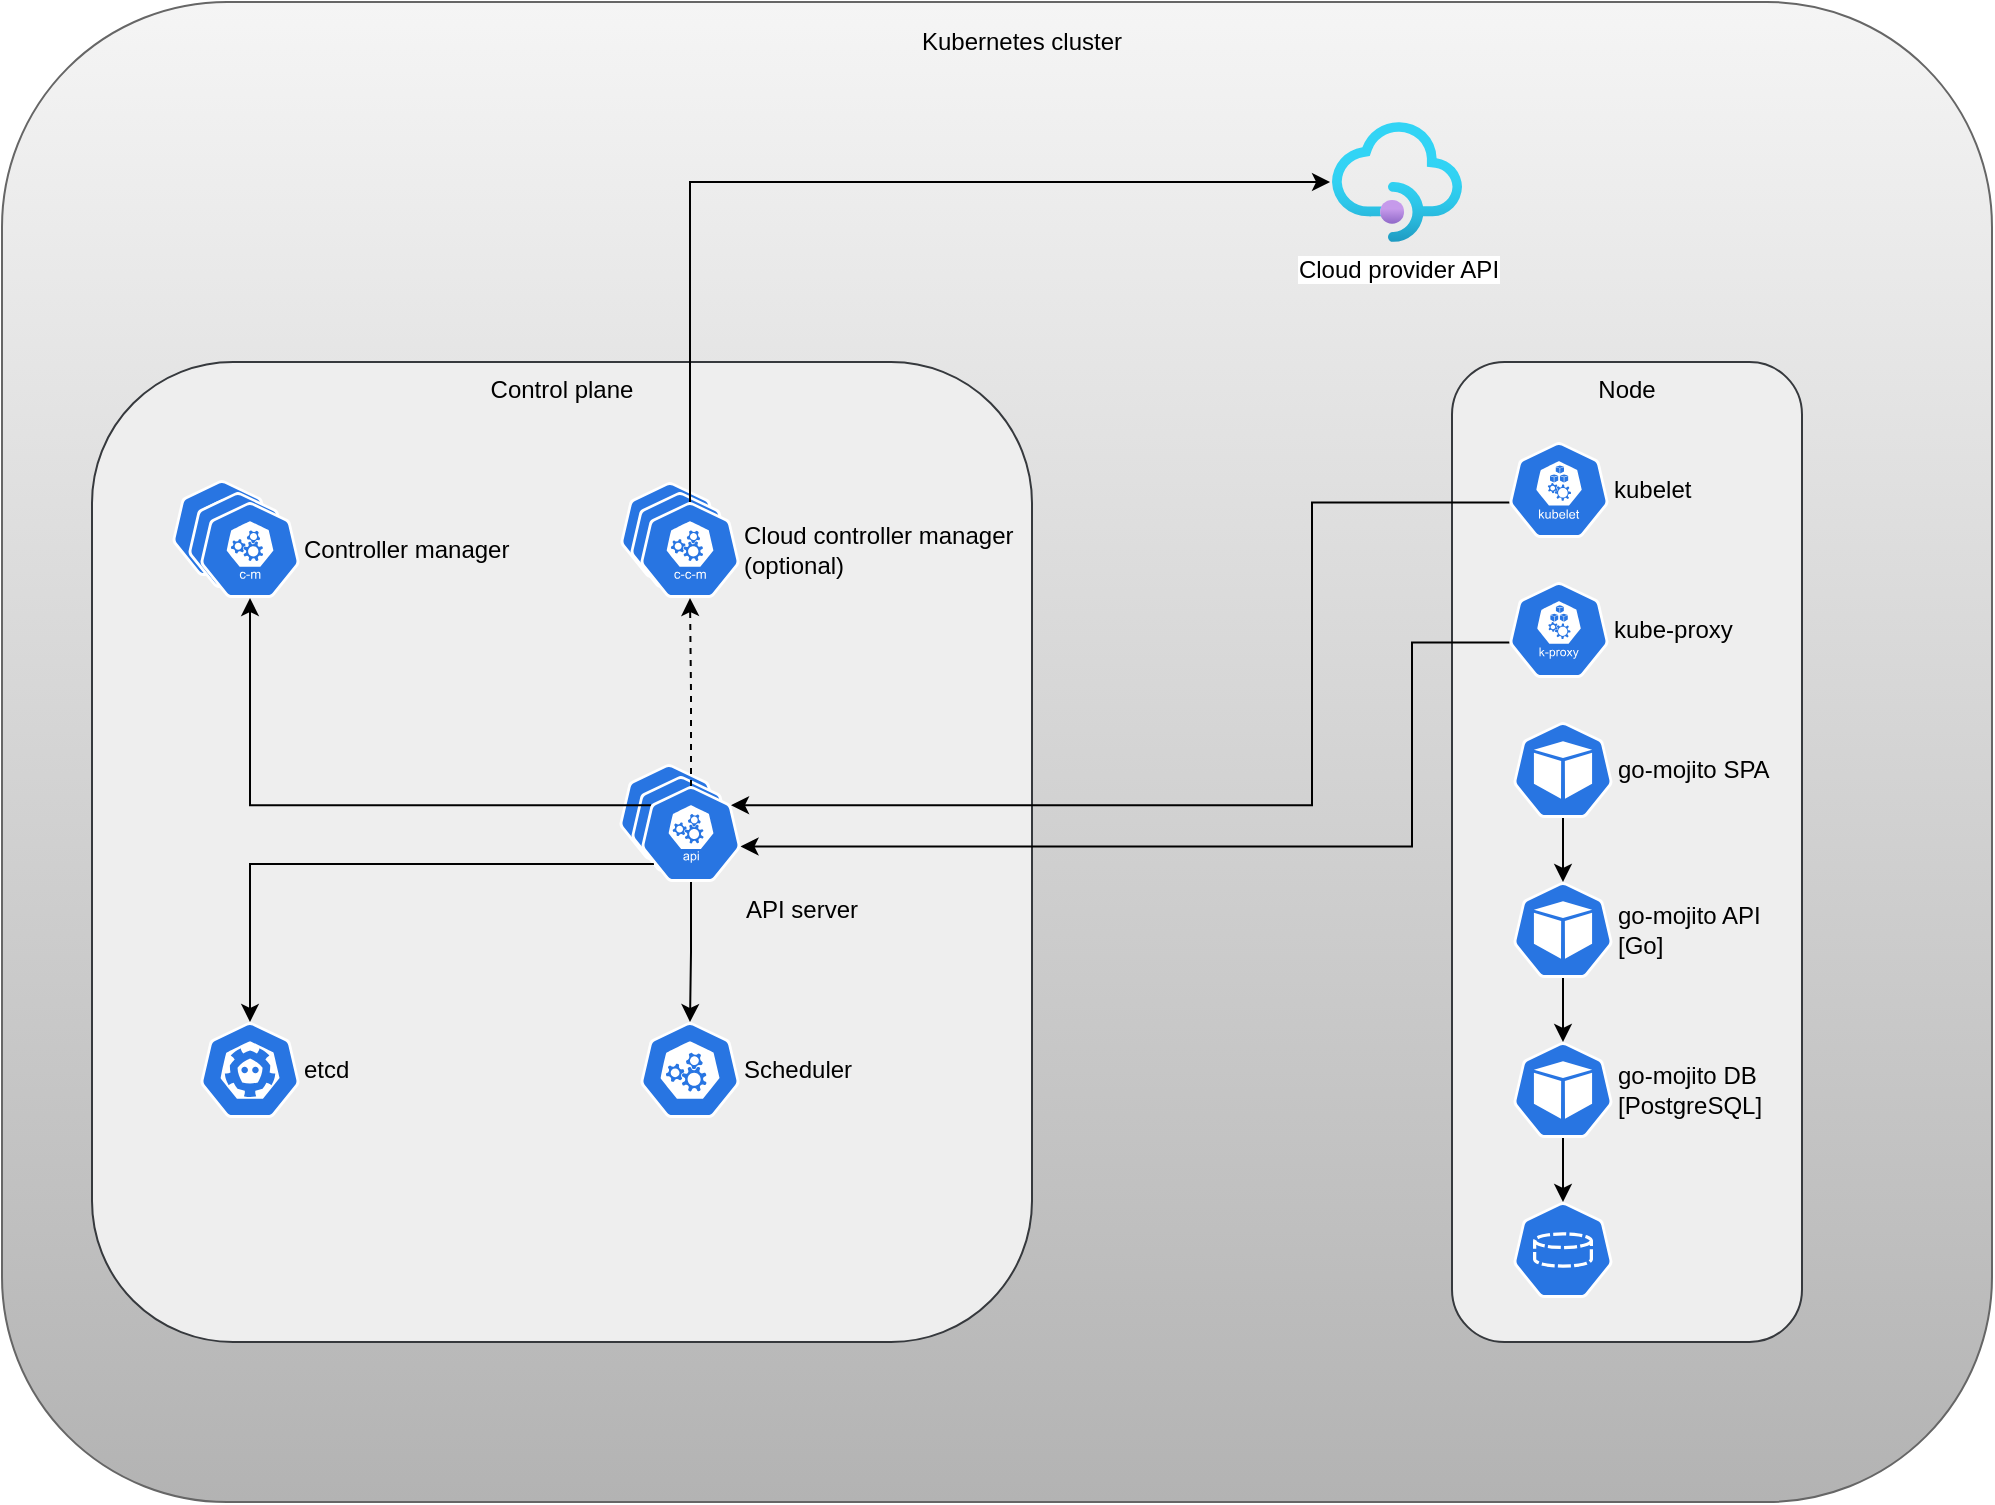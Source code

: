 <mxfile version="14.9.2" type="github">
  <diagram id="hKV0edyIBTb1_gMRghLW" name="Page-1">
    <mxGraphModel dx="1331" dy="796" grid="1" gridSize="10" guides="1" tooltips="1" connect="1" arrows="1" fold="1" page="1" pageScale="1" pageWidth="850" pageHeight="1100" math="0" shadow="0">
      <root>
        <mxCell id="0" />
        <mxCell id="1" parent="0" />
        <mxCell id="7mcNyYNkWP64RjDQU-sd-21" value="" style="rounded=1;whiteSpace=wrap;html=1;fillColor=#f5f5f5;strokeColor=#666666;gradientColor=#b3b3b3;" vertex="1" parent="1">
          <mxGeometry x="45" y="320" width="995" height="750" as="geometry" />
        </mxCell>
        <mxCell id="7mcNyYNkWP64RjDQU-sd-25" value="Node" style="rounded=1;whiteSpace=wrap;html=1;fillColor=#eeeeee;strokeColor=#36393d;verticalAlign=top;" vertex="1" parent="1">
          <mxGeometry x="770" y="500" width="175" height="490" as="geometry" />
        </mxCell>
        <mxCell id="7mcNyYNkWP64RjDQU-sd-37" value="Control plane" style="rounded=1;whiteSpace=wrap;html=1;fillColor=#eeeeee;strokeColor=#36393d;verticalAlign=top;" vertex="1" parent="1">
          <mxGeometry x="90" y="500" width="470" height="490" as="geometry" />
        </mxCell>
        <mxCell id="7mcNyYNkWP64RjDQU-sd-19" value="Kubernetes cluster" style="text;html=1;strokeColor=none;fillColor=none;align=center;verticalAlign=middle;whiteSpace=wrap;rounded=0;" vertex="1" parent="1">
          <mxGeometry x="470" y="330" width="170" height="20" as="geometry" />
        </mxCell>
        <mxCell id="7mcNyYNkWP64RjDQU-sd-32" value="" style="edgeStyle=orthogonalEdgeStyle;rounded=0;orthogonalLoop=1;jettySize=auto;html=1;labelPosition=right;verticalLabelPosition=middle;align=left;verticalAlign=middle;" edge="1" parent="1" source="7mcNyYNkWP64RjDQU-sd-12" target="7mcNyYNkWP64RjDQU-sd-31">
          <mxGeometry relative="1" as="geometry" />
        </mxCell>
        <object label="go-mojito SPA" id="7mcNyYNkWP64RjDQU-sd-12">
          <mxCell style="html=1;dashed=0;whitespace=wrap;fillColor=#2875E2;strokeColor=#ffffff;points=[[0.005,0.63,0],[0.1,0.2,0],[0.9,0.2,0],[0.5,0,0],[0.995,0.63,0],[0.72,0.99,0],[0.5,1,0],[0.28,0.99,0]];shape=mxgraph.kubernetes.icon;prIcon=pod;labelPosition=right;verticalLabelPosition=middle;align=left;verticalAlign=middle;" vertex="1" parent="1">
            <mxGeometry x="800.5" y="680" width="50" height="48" as="geometry" />
          </mxCell>
        </object>
        <mxCell id="7mcNyYNkWP64RjDQU-sd-59" style="edgeStyle=orthogonalEdgeStyle;rounded=0;orthogonalLoop=1;jettySize=auto;html=1;exitX=0.005;exitY=0.63;exitDx=0;exitDy=0;exitPerimeter=0;entryX=0.9;entryY=0.2;entryDx=0;entryDy=0;entryPerimeter=0;" edge="1" parent="1" source="7mcNyYNkWP64RjDQU-sd-27" target="7mcNyYNkWP64RjDQU-sd-42">
          <mxGeometry relative="1" as="geometry">
            <Array as="points">
              <mxPoint x="700" y="570" />
              <mxPoint x="700" y="722" />
            </Array>
          </mxGeometry>
        </mxCell>
        <mxCell id="7mcNyYNkWP64RjDQU-sd-27" value="kubelet" style="html=1;dashed=0;whitespace=wrap;fillColor=#2875E2;strokeColor=#ffffff;points=[[0.005,0.63,0],[0.1,0.2,0],[0.9,0.2,0],[0.5,0,0],[0.995,0.63,0],[0.72,0.99,0],[0.5,1,0],[0.28,0.99,0]];shape=mxgraph.kubernetes.icon;prIcon=kubelet;verticalAlign=middle;labelPosition=right;verticalLabelPosition=middle;align=left;" vertex="1" parent="1">
          <mxGeometry x="798.5" y="540" width="50" height="48" as="geometry" />
        </mxCell>
        <mxCell id="7mcNyYNkWP64RjDQU-sd-58" style="edgeStyle=orthogonalEdgeStyle;rounded=0;orthogonalLoop=1;jettySize=auto;html=1;exitX=0.005;exitY=0.63;exitDx=0;exitDy=0;exitPerimeter=0;entryX=0.995;entryY=0.63;entryDx=0;entryDy=0;entryPerimeter=0;" edge="1" parent="1" source="7mcNyYNkWP64RjDQU-sd-28" target="7mcNyYNkWP64RjDQU-sd-42">
          <mxGeometry relative="1" as="geometry">
            <Array as="points">
              <mxPoint x="750" y="640" />
              <mxPoint x="750" y="742" />
            </Array>
          </mxGeometry>
        </mxCell>
        <mxCell id="7mcNyYNkWP64RjDQU-sd-28" value="kube-proxy" style="html=1;dashed=0;whitespace=wrap;fillColor=#2875E2;strokeColor=#ffffff;points=[[0.005,0.63,0],[0.1,0.2,0],[0.9,0.2,0],[0.5,0,0],[0.995,0.63,0],[0.72,0.99,0],[0.5,1,0],[0.28,0.99,0]];shape=mxgraph.kubernetes.icon;prIcon=k_proxy;verticalAlign=middle;labelPosition=right;verticalLabelPosition=middle;align=left;" vertex="1" parent="1">
          <mxGeometry x="798.5" y="610" width="50" height="48" as="geometry" />
        </mxCell>
        <mxCell id="7mcNyYNkWP64RjDQU-sd-34" value="" style="edgeStyle=orthogonalEdgeStyle;rounded=0;orthogonalLoop=1;jettySize=auto;html=1;labelPosition=right;verticalLabelPosition=middle;align=left;verticalAlign=middle;" edge="1" parent="1" source="7mcNyYNkWP64RjDQU-sd-31" target="7mcNyYNkWP64RjDQU-sd-33">
          <mxGeometry relative="1" as="geometry" />
        </mxCell>
        <object label="go-mojito API&lt;br&gt;[Go]" id="7mcNyYNkWP64RjDQU-sd-31">
          <mxCell style="html=1;dashed=0;whitespace=wrap;fillColor=#2875E2;strokeColor=#ffffff;points=[[0.005,0.63,0],[0.1,0.2,0],[0.9,0.2,0],[0.5,0,0],[0.995,0.63,0],[0.72,0.99,0],[0.5,1,0],[0.28,0.99,0]];shape=mxgraph.kubernetes.icon;prIcon=pod;labelPosition=right;verticalLabelPosition=middle;align=left;verticalAlign=middle;" vertex="1" parent="1">
            <mxGeometry x="800.5" y="760" width="50" height="48" as="geometry" />
          </mxCell>
        </object>
        <mxCell id="7mcNyYNkWP64RjDQU-sd-36" value="" style="edgeStyle=orthogonalEdgeStyle;rounded=0;orthogonalLoop=1;jettySize=auto;html=1;" edge="1" parent="1" source="7mcNyYNkWP64RjDQU-sd-33" target="7mcNyYNkWP64RjDQU-sd-35">
          <mxGeometry relative="1" as="geometry" />
        </mxCell>
        <object label="go-mojito DB&lt;br&gt;[PostgreSQL]" id="7mcNyYNkWP64RjDQU-sd-33">
          <mxCell style="html=1;dashed=0;whitespace=wrap;fillColor=#2875E2;strokeColor=#ffffff;points=[[0.005,0.63,0],[0.1,0.2,0],[0.9,0.2,0],[0.5,0,0],[0.995,0.63,0],[0.72,0.99,0],[0.5,1,0],[0.28,0.99,0]];shape=mxgraph.kubernetes.icon;prIcon=pod;labelPosition=right;verticalLabelPosition=middle;align=left;verticalAlign=middle;" vertex="1" parent="1">
            <mxGeometry x="800.5" y="840" width="50" height="48" as="geometry" />
          </mxCell>
        </object>
        <mxCell id="7mcNyYNkWP64RjDQU-sd-35" value="" style="html=1;dashed=0;whitespace=wrap;fillColor=#2875E2;strokeColor=#ffffff;points=[[0.005,0.63,0],[0.1,0.2,0],[0.9,0.2,0],[0.5,0,0],[0.995,0.63,0],[0.72,0.99,0],[0.5,1,0],[0.28,0.99,0]];shape=mxgraph.kubernetes.icon;prIcon=pvc;verticalAlign=top;" vertex="1" parent="1">
          <mxGeometry x="800.5" y="920" width="50" height="48" as="geometry" />
        </mxCell>
        <mxCell id="7mcNyYNkWP64RjDQU-sd-38" value="" style="html=1;dashed=0;whitespace=wrap;fillColor=#2875E2;strokeColor=#ffffff;points=[[0.005,0.63,0],[0.1,0.2,0],[0.9,0.2,0],[0.5,0,0],[0.995,0.63,0],[0.72,0.99,0],[0.5,1,0],[0.28,0.99,0]];shape=mxgraph.kubernetes.icon;prIcon=api;verticalAlign=middle;labelPosition=right;verticalLabelPosition=middle;align=left;" vertex="1" parent="1">
          <mxGeometry x="353.5" y="701" width="50" height="48" as="geometry" />
        </mxCell>
        <mxCell id="7mcNyYNkWP64RjDQU-sd-40" value="" style="html=1;dashed=0;whitespace=wrap;fillColor=#2875E2;strokeColor=#ffffff;points=[[0.005,0.63,0],[0.1,0.2,0],[0.9,0.2,0],[0.5,0,0],[0.995,0.63,0],[0.72,0.99,0],[0.5,1,0],[0.28,0.99,0]];shape=mxgraph.kubernetes.icon;prIcon=c_m;verticalAlign=middle;labelPosition=right;verticalLabelPosition=middle;align=left;" vertex="1" parent="1">
          <mxGeometry x="130" y="559" width="50" height="48" as="geometry" />
        </mxCell>
        <mxCell id="7mcNyYNkWP64RjDQU-sd-41" value="" style="html=1;dashed=0;whitespace=wrap;fillColor=#2875E2;strokeColor=#ffffff;points=[[0.005,0.63,0],[0.1,0.2,0],[0.9,0.2,0],[0.5,0,0],[0.995,0.63,0],[0.72,0.99,0],[0.5,1,0],[0.28,0.99,0]];shape=mxgraph.kubernetes.icon;prIcon=api;verticalAlign=middle;labelPosition=right;verticalLabelPosition=middle;align=left;" vertex="1" parent="1">
          <mxGeometry x="359.5" y="707" width="50" height="48" as="geometry" />
        </mxCell>
        <mxCell id="7mcNyYNkWP64RjDQU-sd-52" value="" style="edgeStyle=orthogonalEdgeStyle;rounded=0;orthogonalLoop=1;jettySize=auto;html=1;dashed=1;" edge="1" parent="1" source="7mcNyYNkWP64RjDQU-sd-42" target="7mcNyYNkWP64RjDQU-sd-39">
          <mxGeometry relative="1" as="geometry" />
        </mxCell>
        <mxCell id="7mcNyYNkWP64RjDQU-sd-53" style="edgeStyle=orthogonalEdgeStyle;rounded=0;orthogonalLoop=1;jettySize=auto;html=1;exitX=0.1;exitY=0.2;exitDx=0;exitDy=0;exitPerimeter=0;entryX=0.5;entryY=1;entryDx=0;entryDy=0;entryPerimeter=0;" edge="1" parent="1" source="7mcNyYNkWP64RjDQU-sd-42" target="7mcNyYNkWP64RjDQU-sd-46">
          <mxGeometry relative="1" as="geometry" />
        </mxCell>
        <mxCell id="7mcNyYNkWP64RjDQU-sd-56" style="edgeStyle=orthogonalEdgeStyle;rounded=0;orthogonalLoop=1;jettySize=auto;html=1;exitX=0.13;exitY=0.813;exitDx=0;exitDy=0;exitPerimeter=0;entryX=0.5;entryY=0;entryDx=0;entryDy=0;entryPerimeter=0;" edge="1" parent="1" source="7mcNyYNkWP64RjDQU-sd-42" target="7mcNyYNkWP64RjDQU-sd-54">
          <mxGeometry relative="1" as="geometry" />
        </mxCell>
        <mxCell id="7mcNyYNkWP64RjDQU-sd-57" value="" style="edgeStyle=orthogonalEdgeStyle;rounded=0;orthogonalLoop=1;jettySize=auto;html=1;" edge="1" parent="1" source="7mcNyYNkWP64RjDQU-sd-42" target="7mcNyYNkWP64RjDQU-sd-55">
          <mxGeometry relative="1" as="geometry" />
        </mxCell>
        <mxCell id="7mcNyYNkWP64RjDQU-sd-42" value="API server" style="html=1;dashed=0;whitespace=wrap;fillColor=#2875E2;strokeColor=#ffffff;points=[[0.005,0.63,0],[0.1,0.2,0],[0.9,0.2,0],[0.5,0,0],[0.995,0.63,0],[0.72,0.99,0],[0.5,1,0],[0.28,0.99,0]];shape=mxgraph.kubernetes.icon;prIcon=api;verticalAlign=top;labelPosition=right;verticalLabelPosition=bottom;align=left;" vertex="1" parent="1">
          <mxGeometry x="364.5" y="712" width="50" height="48" as="geometry" />
        </mxCell>
        <mxCell id="7mcNyYNkWP64RjDQU-sd-44" value="" style="html=1;dashed=0;whitespace=wrap;fillColor=#2875E2;strokeColor=#ffffff;points=[[0.005,0.63,0],[0.1,0.2,0],[0.9,0.2,0],[0.5,0,0],[0.995,0.63,0],[0.72,0.99,0],[0.5,1,0],[0.28,0.99,0]];shape=mxgraph.kubernetes.icon;prIcon=c_c_m;verticalAlign=middle;labelPosition=right;verticalLabelPosition=middle;align=left;" vertex="1" parent="1">
          <mxGeometry x="354" y="560" width="50" height="48" as="geometry" />
        </mxCell>
        <mxCell id="7mcNyYNkWP64RjDQU-sd-43" value="" style="html=1;dashed=0;whitespace=wrap;fillColor=#2875E2;strokeColor=#ffffff;points=[[0.005,0.63,0],[0.1,0.2,0],[0.9,0.2,0],[0.5,0,0],[0.995,0.63,0],[0.72,0.99,0],[0.5,1,0],[0.28,0.99,0]];shape=mxgraph.kubernetes.icon;prIcon=c_c_m;verticalAlign=middle;labelPosition=right;verticalLabelPosition=middle;align=left;" vertex="1" parent="1">
          <mxGeometry x="359" y="565" width="50" height="48" as="geometry" />
        </mxCell>
        <mxCell id="7mcNyYNkWP64RjDQU-sd-51" style="edgeStyle=orthogonalEdgeStyle;rounded=0;orthogonalLoop=1;jettySize=auto;html=1;exitX=0.5;exitY=0;exitDx=0;exitDy=0;exitPerimeter=0;entryX=-0.015;entryY=0.5;entryDx=0;entryDy=0;entryPerimeter=0;" edge="1" parent="1" source="7mcNyYNkWP64RjDQU-sd-39" target="7mcNyYNkWP64RjDQU-sd-47">
          <mxGeometry relative="1" as="geometry" />
        </mxCell>
        <mxCell id="7mcNyYNkWP64RjDQU-sd-39" value="Cloud controller manager&lt;br&gt;(optional)" style="html=1;dashed=0;whitespace=wrap;fillColor=#2875E2;strokeColor=#ffffff;points=[[0.005,0.63,0],[0.1,0.2,0],[0.9,0.2,0],[0.5,0,0],[0.995,0.63,0],[0.72,0.99,0],[0.5,1,0],[0.28,0.99,0]];shape=mxgraph.kubernetes.icon;prIcon=c_c_m;verticalAlign=middle;labelPosition=right;verticalLabelPosition=middle;align=left;" vertex="1" parent="1">
          <mxGeometry x="364" y="570" width="50" height="48" as="geometry" />
        </mxCell>
        <mxCell id="7mcNyYNkWP64RjDQU-sd-45" value="" style="html=1;dashed=0;whitespace=wrap;fillColor=#2875E2;strokeColor=#ffffff;points=[[0.005,0.63,0],[0.1,0.2,0],[0.9,0.2,0],[0.5,0,0],[0.995,0.63,0],[0.72,0.99,0],[0.5,1,0],[0.28,0.99,0]];shape=mxgraph.kubernetes.icon;prIcon=c_m;verticalAlign=middle;labelPosition=right;verticalLabelPosition=middle;align=left;" vertex="1" parent="1">
          <mxGeometry x="138" y="565" width="50" height="48" as="geometry" />
        </mxCell>
        <mxCell id="7mcNyYNkWP64RjDQU-sd-46" value="Controller manager" style="html=1;dashed=0;whitespace=wrap;fillColor=#2875E2;strokeColor=#ffffff;points=[[0.005,0.63,0],[0.1,0.2,0],[0.9,0.2,0],[0.5,0,0],[0.995,0.63,0],[0.72,0.99,0],[0.5,1,0],[0.28,0.99,0]];shape=mxgraph.kubernetes.icon;prIcon=c_m;verticalAlign=middle;labelPosition=right;verticalLabelPosition=middle;align=left;" vertex="1" parent="1">
          <mxGeometry x="144" y="570" width="50" height="48" as="geometry" />
        </mxCell>
        <mxCell id="7mcNyYNkWP64RjDQU-sd-47" value="Cloud provider API" style="aspect=fixed;html=1;points=[];align=center;image;fontSize=12;image=img/lib/azure2/integration/API_Management_Services.svg;" vertex="1" parent="1">
          <mxGeometry x="710" y="380" width="65" height="60" as="geometry" />
        </mxCell>
        <mxCell id="7mcNyYNkWP64RjDQU-sd-54" value="etcd" style="html=1;dashed=0;whitespace=wrap;fillColor=#2875E2;strokeColor=#ffffff;points=[[0.005,0.63,0],[0.1,0.2,0],[0.9,0.2,0],[0.5,0,0],[0.995,0.63,0],[0.72,0.99,0],[0.5,1,0],[0.28,0.99,0]];shape=mxgraph.kubernetes.icon;prIcon=etcd;verticalAlign=middle;labelPosition=right;verticalLabelPosition=middle;align=left;" vertex="1" parent="1">
          <mxGeometry x="144" y="830" width="50" height="48" as="geometry" />
        </mxCell>
        <mxCell id="7mcNyYNkWP64RjDQU-sd-55" value="Scheduler" style="html=1;dashed=0;whitespace=wrap;fillColor=#2875E2;strokeColor=#ffffff;points=[[0.005,0.63,0],[0.1,0.2,0],[0.9,0.2,0],[0.5,0,0],[0.995,0.63,0],[0.72,0.99,0],[0.5,1,0],[0.28,0.99,0]];shape=mxgraph.kubernetes.icon;prIcon=master;verticalAlign=middle;labelPosition=right;verticalLabelPosition=middle;align=left;" vertex="1" parent="1">
          <mxGeometry x="364" y="830" width="50" height="48" as="geometry" />
        </mxCell>
      </root>
    </mxGraphModel>
  </diagram>
</mxfile>
